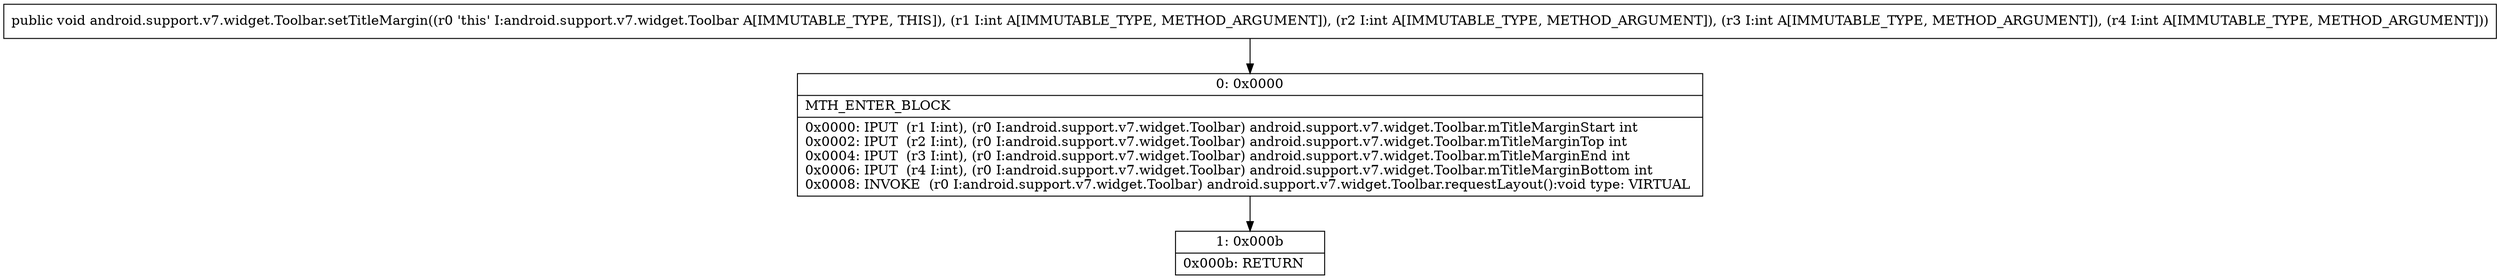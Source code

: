 digraph "CFG forandroid.support.v7.widget.Toolbar.setTitleMargin(IIII)V" {
Node_0 [shape=record,label="{0\:\ 0x0000|MTH_ENTER_BLOCK\l|0x0000: IPUT  (r1 I:int), (r0 I:android.support.v7.widget.Toolbar) android.support.v7.widget.Toolbar.mTitleMarginStart int \l0x0002: IPUT  (r2 I:int), (r0 I:android.support.v7.widget.Toolbar) android.support.v7.widget.Toolbar.mTitleMarginTop int \l0x0004: IPUT  (r3 I:int), (r0 I:android.support.v7.widget.Toolbar) android.support.v7.widget.Toolbar.mTitleMarginEnd int \l0x0006: IPUT  (r4 I:int), (r0 I:android.support.v7.widget.Toolbar) android.support.v7.widget.Toolbar.mTitleMarginBottom int \l0x0008: INVOKE  (r0 I:android.support.v7.widget.Toolbar) android.support.v7.widget.Toolbar.requestLayout():void type: VIRTUAL \l}"];
Node_1 [shape=record,label="{1\:\ 0x000b|0x000b: RETURN   \l}"];
MethodNode[shape=record,label="{public void android.support.v7.widget.Toolbar.setTitleMargin((r0 'this' I:android.support.v7.widget.Toolbar A[IMMUTABLE_TYPE, THIS]), (r1 I:int A[IMMUTABLE_TYPE, METHOD_ARGUMENT]), (r2 I:int A[IMMUTABLE_TYPE, METHOD_ARGUMENT]), (r3 I:int A[IMMUTABLE_TYPE, METHOD_ARGUMENT]), (r4 I:int A[IMMUTABLE_TYPE, METHOD_ARGUMENT])) }"];
MethodNode -> Node_0;
Node_0 -> Node_1;
}

